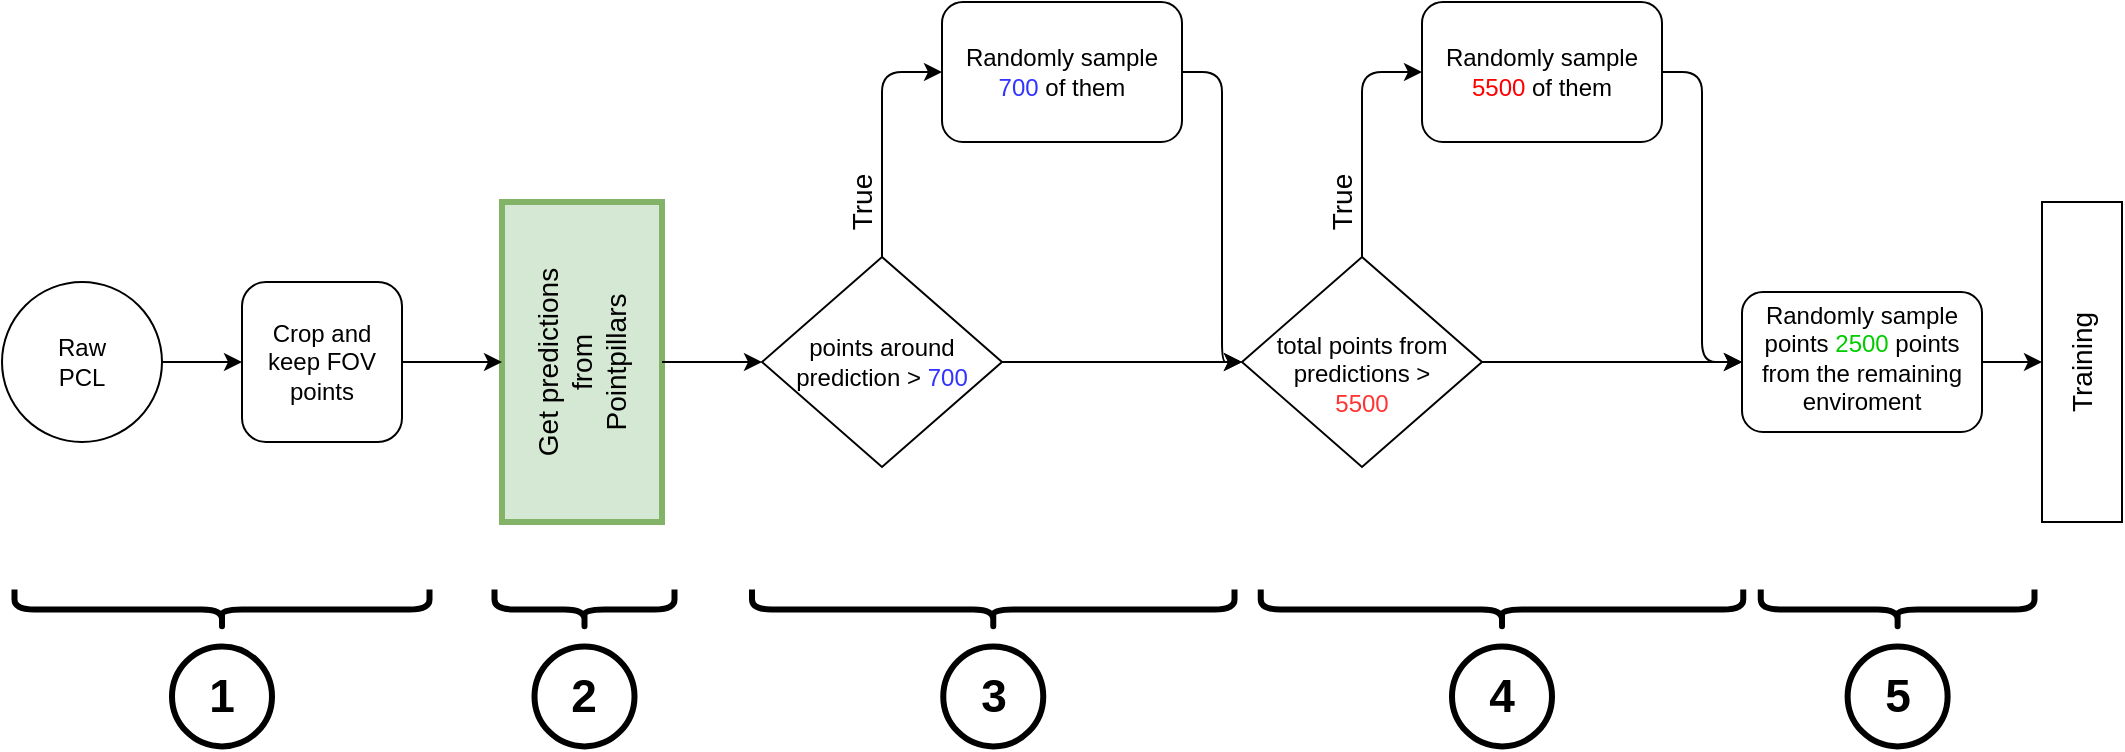<mxfile version="14.7.3" type="github">
  <diagram name="Page-1" id="c7488fd3-1785-93aa-aadb-54a6760d102a">
    <mxGraphModel dx="1800" dy="965" grid="1" gridSize="10" guides="1" tooltips="1" connect="1" arrows="1" fold="1" page="1" pageScale="1" pageWidth="1100" pageHeight="850" background="#ffffff" math="0" shadow="0">
      <root>
        <mxCell id="0" />
        <mxCell id="1" parent="0" />
        <mxCell id="LNF0x5uRXGlsWWgb_Sv3-1" value="" style="ellipse;whiteSpace=wrap;html=1;aspect=fixed;" vertex="1" parent="1">
          <mxGeometry x="20" y="360" width="80" height="80" as="geometry" />
        </mxCell>
        <mxCell id="LNF0x5uRXGlsWWgb_Sv3-3" value="" style="rounded=1;whiteSpace=wrap;html=1;" vertex="1" parent="1">
          <mxGeometry x="140" y="360" width="80" height="80" as="geometry" />
        </mxCell>
        <mxCell id="LNF0x5uRXGlsWWgb_Sv3-4" value="" style="rounded=0;whiteSpace=wrap;html=1;fillColor=#d5e8d4;strokeColor=#82b366;strokeWidth=3;" vertex="1" parent="1">
          <mxGeometry x="270" y="320" width="80" height="160" as="geometry" />
        </mxCell>
        <mxCell id="LNF0x5uRXGlsWWgb_Sv3-5" value="" style="rhombus;whiteSpace=wrap;html=1;" vertex="1" parent="1">
          <mxGeometry x="400" y="347.5" width="120" height="105" as="geometry" />
        </mxCell>
        <mxCell id="LNF0x5uRXGlsWWgb_Sv3-7" value="" style="rounded=1;whiteSpace=wrap;html=1;" vertex="1" parent="1">
          <mxGeometry x="490" y="220" width="120" height="70" as="geometry" />
        </mxCell>
        <mxCell id="LNF0x5uRXGlsWWgb_Sv3-9" value="" style="rounded=1;whiteSpace=wrap;html=1;" vertex="1" parent="1">
          <mxGeometry x="890" y="365" width="120" height="70" as="geometry" />
        </mxCell>
        <mxCell id="LNF0x5uRXGlsWWgb_Sv3-10" value="" style="endArrow=classic;html=1;exitX=1;exitY=0.5;exitDx=0;exitDy=0;entryX=0;entryY=0.5;entryDx=0;entryDy=0;" edge="1" parent="1" source="LNF0x5uRXGlsWWgb_Sv3-1" target="LNF0x5uRXGlsWWgb_Sv3-3">
          <mxGeometry width="50" height="50" relative="1" as="geometry">
            <mxPoint x="220" y="340" as="sourcePoint" />
            <mxPoint x="270" y="290" as="targetPoint" />
          </mxGeometry>
        </mxCell>
        <mxCell id="LNF0x5uRXGlsWWgb_Sv3-13" value="" style="endArrow=classic;html=1;entryX=0;entryY=0.5;entryDx=0;entryDy=0;" edge="1" parent="1" target="LNF0x5uRXGlsWWgb_Sv3-4">
          <mxGeometry width="50" height="50" relative="1" as="geometry">
            <mxPoint x="220" y="400" as="sourcePoint" />
            <mxPoint x="270" y="290" as="targetPoint" />
          </mxGeometry>
        </mxCell>
        <mxCell id="LNF0x5uRXGlsWWgb_Sv3-15" value="" style="endArrow=classic;html=1;exitX=1;exitY=0.5;exitDx=0;exitDy=0;entryX=0;entryY=0.5;entryDx=0;entryDy=0;" edge="1" parent="1" source="LNF0x5uRXGlsWWgb_Sv3-4" target="LNF0x5uRXGlsWWgb_Sv3-5">
          <mxGeometry width="50" height="50" relative="1" as="geometry">
            <mxPoint x="220" y="340" as="sourcePoint" />
            <mxPoint x="270" y="290" as="targetPoint" />
          </mxGeometry>
        </mxCell>
        <mxCell id="LNF0x5uRXGlsWWgb_Sv3-16" value="" style="endArrow=classic;html=1;exitX=0.5;exitY=0;exitDx=0;exitDy=0;entryX=0;entryY=0.5;entryDx=0;entryDy=0;" edge="1" parent="1" source="LNF0x5uRXGlsWWgb_Sv3-5" target="LNF0x5uRXGlsWWgb_Sv3-7">
          <mxGeometry width="50" height="50" relative="1" as="geometry">
            <mxPoint x="220" y="340" as="sourcePoint" />
            <mxPoint x="270" y="290" as="targetPoint" />
            <Array as="points">
              <mxPoint x="460" y="255" />
            </Array>
          </mxGeometry>
        </mxCell>
        <mxCell id="LNF0x5uRXGlsWWgb_Sv3-17" value="" style="endArrow=classic;html=1;exitX=1;exitY=0.5;exitDx=0;exitDy=0;entryX=0;entryY=0.5;entryDx=0;entryDy=0;" edge="1" parent="1" source="LNF0x5uRXGlsWWgb_Sv3-5">
          <mxGeometry width="50" height="50" relative="1" as="geometry">
            <mxPoint x="610" y="340" as="sourcePoint" />
            <mxPoint x="640" y="400" as="targetPoint" />
          </mxGeometry>
        </mxCell>
        <mxCell id="LNF0x5uRXGlsWWgb_Sv3-18" value="" style="endArrow=classic;html=1;exitX=1;exitY=0.5;exitDx=0;exitDy=0;entryX=0;entryY=0.5;entryDx=0;entryDy=0;" edge="1" parent="1" source="LNF0x5uRXGlsWWgb_Sv3-7">
          <mxGeometry width="50" height="50" relative="1" as="geometry">
            <mxPoint x="610" y="340" as="sourcePoint" />
            <mxPoint x="640" y="400" as="targetPoint" />
            <Array as="points">
              <mxPoint x="630" y="255" />
              <mxPoint x="630" y="400" />
            </Array>
          </mxGeometry>
        </mxCell>
        <mxCell id="LNF0x5uRXGlsWWgb_Sv3-19" value="" style="rhombus;whiteSpace=wrap;html=1;" vertex="1" parent="1">
          <mxGeometry x="640" y="347.5" width="120" height="105" as="geometry" />
        </mxCell>
        <mxCell id="LNF0x5uRXGlsWWgb_Sv3-20" value="" style="rounded=1;whiteSpace=wrap;html=1;" vertex="1" parent="1">
          <mxGeometry x="730" y="220" width="120" height="70" as="geometry" />
        </mxCell>
        <mxCell id="LNF0x5uRXGlsWWgb_Sv3-21" value="" style="endArrow=classic;html=1;exitX=0.5;exitY=0;exitDx=0;exitDy=0;entryX=0;entryY=0.5;entryDx=0;entryDy=0;" edge="1" parent="1" source="LNF0x5uRXGlsWWgb_Sv3-19" target="LNF0x5uRXGlsWWgb_Sv3-20">
          <mxGeometry width="50" height="50" relative="1" as="geometry">
            <mxPoint x="460" y="340" as="sourcePoint" />
            <mxPoint x="510" y="290" as="targetPoint" />
            <Array as="points">
              <mxPoint x="700" y="255" />
            </Array>
          </mxGeometry>
        </mxCell>
        <mxCell id="LNF0x5uRXGlsWWgb_Sv3-22" value="" style="endArrow=classic;html=1;exitX=1;exitY=0.5;exitDx=0;exitDy=0;entryX=0;entryY=0.5;entryDx=0;entryDy=0;" edge="1" parent="1" source="LNF0x5uRXGlsWWgb_Sv3-19">
          <mxGeometry width="50" height="50" relative="1" as="geometry">
            <mxPoint x="850" y="340" as="sourcePoint" />
            <mxPoint x="890" y="400" as="targetPoint" />
          </mxGeometry>
        </mxCell>
        <mxCell id="LNF0x5uRXGlsWWgb_Sv3-23" value="" style="endArrow=classic;html=1;exitX=1;exitY=0.5;exitDx=0;exitDy=0;entryX=0;entryY=0.5;entryDx=0;entryDy=0;" edge="1" parent="1" source="LNF0x5uRXGlsWWgb_Sv3-20">
          <mxGeometry width="50" height="50" relative="1" as="geometry">
            <mxPoint x="850" y="340" as="sourcePoint" />
            <mxPoint x="890" y="400" as="targetPoint" />
            <Array as="points">
              <mxPoint x="870" y="255" />
              <mxPoint x="870" y="400" />
            </Array>
          </mxGeometry>
        </mxCell>
        <mxCell id="LNF0x5uRXGlsWWgb_Sv3-24" value="" style="endArrow=classic;html=1;exitX=1;exitY=0.5;exitDx=0;exitDy=0;" edge="1" parent="1" source="LNF0x5uRXGlsWWgb_Sv3-9" target="LNF0x5uRXGlsWWgb_Sv3-25">
          <mxGeometry width="50" height="50" relative="1" as="geometry">
            <mxPoint x="610" y="340" as="sourcePoint" />
            <mxPoint x="1030" y="400" as="targetPoint" />
          </mxGeometry>
        </mxCell>
        <mxCell id="LNF0x5uRXGlsWWgb_Sv3-25" value="" style="rounded=0;whiteSpace=wrap;html=1;" vertex="1" parent="1">
          <mxGeometry x="1040" y="320" width="40" height="160" as="geometry" />
        </mxCell>
        <mxCell id="LNF0x5uRXGlsWWgb_Sv3-26" value="Raw PCL" style="text;html=1;strokeColor=none;fillColor=none;align=center;verticalAlign=middle;whiteSpace=wrap;rounded=0;" vertex="1" parent="1">
          <mxGeometry x="40" y="390" width="40" height="20" as="geometry" />
        </mxCell>
        <mxCell id="LNF0x5uRXGlsWWgb_Sv3-27" value="Crop and keep FOV points" style="text;html=1;strokeColor=none;fillColor=none;align=center;verticalAlign=middle;whiteSpace=wrap;rounded=0;" vertex="1" parent="1">
          <mxGeometry x="150" y="385" width="60" height="30" as="geometry" />
        </mxCell>
        <mxCell id="LNF0x5uRXGlsWWgb_Sv3-28" value="Get predictions from&lt;br style=&quot;font-size: 14px;&quot;&gt;Pointpillars" style="text;html=1;strokeColor=none;fillColor=none;align=center;verticalAlign=middle;whiteSpace=wrap;rounded=0;rotation=-90;fontSize=14;" vertex="1" parent="1">
          <mxGeometry x="255" y="380" width="110" height="40" as="geometry" />
        </mxCell>
        <mxCell id="LNF0x5uRXGlsWWgb_Sv3-29" value="True" style="text;html=1;strokeColor=none;fillColor=none;align=center;verticalAlign=middle;whiteSpace=wrap;rounded=0;fontSize=14;rotation=-90;" vertex="1" parent="1">
          <mxGeometry x="430" y="310" width="40" height="20" as="geometry" />
        </mxCell>
        <mxCell id="LNF0x5uRXGlsWWgb_Sv3-30" value="True" style="text;html=1;strokeColor=none;fillColor=none;align=center;verticalAlign=middle;whiteSpace=wrap;rounded=0;fontSize=14;rotation=-90;" vertex="1" parent="1">
          <mxGeometry x="670" y="310" width="40" height="20" as="geometry" />
        </mxCell>
        <mxCell id="LNF0x5uRXGlsWWgb_Sv3-33" value="points around prediction &amp;gt; &lt;font color=&quot;#3333ff&quot;&gt;700&lt;/font&gt;" style="text;html=1;strokeColor=none;fillColor=none;align=center;verticalAlign=middle;whiteSpace=wrap;rounded=0;fontSize=12;" vertex="1" parent="1">
          <mxGeometry x="406.25" y="387.5" width="107.5" height="25" as="geometry" />
        </mxCell>
        <mxCell id="LNF0x5uRXGlsWWgb_Sv3-34" value="total points from predictions &amp;gt; &lt;font color=&quot;#ff3333&quot;&gt;5500&lt;/font&gt;" style="text;html=1;strokeColor=none;fillColor=none;align=center;verticalAlign=middle;whiteSpace=wrap;rounded=0;fontSize=12;" vertex="1" parent="1">
          <mxGeometry x="653.13" y="380" width="93.75" height="52.5" as="geometry" />
        </mxCell>
        <mxCell id="LNF0x5uRXGlsWWgb_Sv3-35" value="Randomly sample &lt;font color=&quot;#3333ff&quot;&gt;700&lt;/font&gt; of them" style="text;html=1;strokeColor=none;fillColor=none;align=center;verticalAlign=middle;whiteSpace=wrap;rounded=0;fontSize=12;" vertex="1" parent="1">
          <mxGeometry x="500" y="245" width="100" height="20" as="geometry" />
        </mxCell>
        <mxCell id="LNF0x5uRXGlsWWgb_Sv3-36" value="Randomly sample &lt;font color=&quot;#ff0000&quot;&gt;5500&lt;/font&gt; of them" style="text;html=1;strokeColor=none;fillColor=none;align=center;verticalAlign=middle;whiteSpace=wrap;rounded=0;fontSize=12;" vertex="1" parent="1">
          <mxGeometry x="740" y="245" width="100" height="20" as="geometry" />
        </mxCell>
        <mxCell id="LNF0x5uRXGlsWWgb_Sv3-37" value="Randomly sample points &lt;font color=&quot;#00cc00&quot;&gt;2500&lt;/font&gt; points from the remaining enviroment" style="text;html=1;strokeColor=none;fillColor=none;align=center;verticalAlign=middle;whiteSpace=wrap;rounded=0;fontSize=12;" vertex="1" parent="1">
          <mxGeometry x="890" y="387.5" width="120" height="20" as="geometry" />
        </mxCell>
        <mxCell id="LNF0x5uRXGlsWWgb_Sv3-38" value="Training" style="text;html=1;strokeColor=none;fillColor=none;align=center;verticalAlign=middle;whiteSpace=wrap;rounded=0;fontSize=14;rotation=-90;" vertex="1" parent="1">
          <mxGeometry x="1040" y="390" width="40" height="20" as="geometry" />
        </mxCell>
        <mxCell id="LNF0x5uRXGlsWWgb_Sv3-39" style="edgeStyle=orthogonalEdgeStyle;rounded=0;orthogonalLoop=1;jettySize=auto;html=1;exitX=0.5;exitY=1;exitDx=0;exitDy=0;fontSize=14;" edge="1" parent="1" source="LNF0x5uRXGlsWWgb_Sv3-34" target="LNF0x5uRXGlsWWgb_Sv3-34">
          <mxGeometry relative="1" as="geometry" />
        </mxCell>
        <mxCell id="LNF0x5uRXGlsWWgb_Sv3-42" value="" style="shape=curlyBracket;whiteSpace=wrap;html=1;rounded=1;fontSize=14;strokeWidth=3;rotation=-90;" vertex="1" parent="1">
          <mxGeometry x="120" y="420" width="20" height="207.5" as="geometry" />
        </mxCell>
        <mxCell id="LNF0x5uRXGlsWWgb_Sv3-43" value="" style="shape=curlyBracket;whiteSpace=wrap;html=1;rounded=1;fontSize=14;strokeWidth=3;rotation=-90;" vertex="1" parent="1">
          <mxGeometry x="301.25" y="478.75" width="20" height="90" as="geometry" />
        </mxCell>
        <mxCell id="LNF0x5uRXGlsWWgb_Sv3-44" value="" style="shape=curlyBracket;whiteSpace=wrap;html=1;rounded=1;fontSize=14;strokeWidth=3;rotation=-90;" vertex="1" parent="1">
          <mxGeometry x="505.63" y="403.13" width="20" height="241.25" as="geometry" />
        </mxCell>
        <mxCell id="LNF0x5uRXGlsWWgb_Sv3-45" value="" style="shape=curlyBracket;whiteSpace=wrap;html=1;rounded=1;fontSize=14;strokeWidth=3;rotation=-90;" vertex="1" parent="1">
          <mxGeometry x="760" y="403.12" width="20" height="241.25" as="geometry" />
        </mxCell>
        <mxCell id="LNF0x5uRXGlsWWgb_Sv3-46" value="" style="shape=curlyBracket;whiteSpace=wrap;html=1;rounded=1;fontSize=14;strokeWidth=3;rotation=-90;" vertex="1" parent="1">
          <mxGeometry x="957.81" y="455.32" width="20" height="136.87" as="geometry" />
        </mxCell>
        <mxCell id="LNF0x5uRXGlsWWgb_Sv3-48" value="" style="ellipse;whiteSpace=wrap;html=1;aspect=fixed;fontSize=14;strokeWidth=3;" vertex="1" parent="1">
          <mxGeometry x="105" y="542.19" width="50" height="50" as="geometry" />
        </mxCell>
        <mxCell id="LNF0x5uRXGlsWWgb_Sv3-49" value="&lt;b&gt;&lt;font style=&quot;font-size: 23px&quot;&gt;1&lt;/font&gt;&lt;/b&gt;" style="text;html=1;strokeColor=none;fillColor=none;align=center;verticalAlign=middle;whiteSpace=wrap;rounded=0;fontSize=14;" vertex="1" parent="1">
          <mxGeometry x="110" y="557.19" width="40" height="20" as="geometry" />
        </mxCell>
        <mxCell id="LNF0x5uRXGlsWWgb_Sv3-50" value="" style="ellipse;whiteSpace=wrap;html=1;aspect=fixed;fontSize=14;strokeWidth=3;" vertex="1" parent="1">
          <mxGeometry x="286.25" y="542.19" width="50" height="50" as="geometry" />
        </mxCell>
        <mxCell id="LNF0x5uRXGlsWWgb_Sv3-51" value="&lt;b&gt;&lt;font style=&quot;font-size: 23px&quot;&gt;2&lt;/font&gt;&lt;/b&gt;" style="text;html=1;strokeColor=none;fillColor=none;align=center;verticalAlign=middle;whiteSpace=wrap;rounded=0;fontSize=14;" vertex="1" parent="1">
          <mxGeometry x="291.25" y="557.19" width="40" height="20" as="geometry" />
        </mxCell>
        <mxCell id="LNF0x5uRXGlsWWgb_Sv3-52" value="" style="ellipse;whiteSpace=wrap;html=1;aspect=fixed;fontSize=14;strokeWidth=3;" vertex="1" parent="1">
          <mxGeometry x="490.63" y="542.19" width="50" height="50" as="geometry" />
        </mxCell>
        <mxCell id="LNF0x5uRXGlsWWgb_Sv3-53" value="&lt;b&gt;&lt;font style=&quot;font-size: 23px&quot;&gt;3&lt;/font&gt;&lt;/b&gt;" style="text;html=1;strokeColor=none;fillColor=none;align=center;verticalAlign=middle;whiteSpace=wrap;rounded=0;fontSize=14;" vertex="1" parent="1">
          <mxGeometry x="495.63" y="557.19" width="40" height="20" as="geometry" />
        </mxCell>
        <mxCell id="LNF0x5uRXGlsWWgb_Sv3-54" value="" style="ellipse;whiteSpace=wrap;html=1;aspect=fixed;fontSize=14;strokeWidth=3;" vertex="1" parent="1">
          <mxGeometry x="745" y="542.19" width="50" height="50" as="geometry" />
        </mxCell>
        <mxCell id="LNF0x5uRXGlsWWgb_Sv3-55" value="&lt;b&gt;&lt;font style=&quot;font-size: 23px&quot;&gt;4&lt;/font&gt;&lt;/b&gt;" style="text;html=1;strokeColor=none;fillColor=none;align=center;verticalAlign=middle;whiteSpace=wrap;rounded=0;fontSize=14;" vertex="1" parent="1">
          <mxGeometry x="750" y="557.19" width="40" height="20" as="geometry" />
        </mxCell>
        <mxCell id="LNF0x5uRXGlsWWgb_Sv3-56" value="" style="ellipse;whiteSpace=wrap;html=1;aspect=fixed;fontSize=14;strokeWidth=3;" vertex="1" parent="1">
          <mxGeometry x="942.81" y="542.19" width="50" height="50" as="geometry" />
        </mxCell>
        <mxCell id="LNF0x5uRXGlsWWgb_Sv3-57" value="&lt;b&gt;&lt;font style=&quot;font-size: 23px&quot;&gt;5&lt;/font&gt;&lt;/b&gt;" style="text;html=1;strokeColor=none;fillColor=none;align=center;verticalAlign=middle;whiteSpace=wrap;rounded=0;fontSize=14;" vertex="1" parent="1">
          <mxGeometry x="947.81" y="557.19" width="40" height="20" as="geometry" />
        </mxCell>
      </root>
    </mxGraphModel>
  </diagram>
</mxfile>

